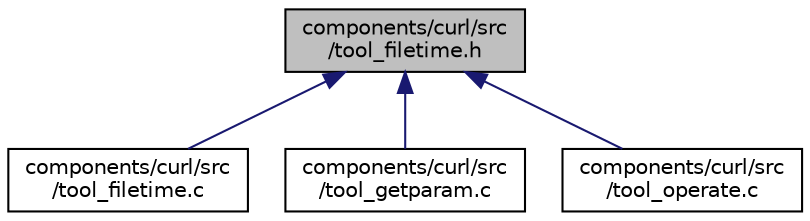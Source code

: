 digraph "components/curl/src/tool_filetime.h"
{
  edge [fontname="Helvetica",fontsize="10",labelfontname="Helvetica",labelfontsize="10"];
  node [fontname="Helvetica",fontsize="10",shape=record];
  Node23 [label="components/curl/src\l/tool_filetime.h",height=0.2,width=0.4,color="black", fillcolor="grey75", style="filled", fontcolor="black"];
  Node23 -> Node24 [dir="back",color="midnightblue",fontsize="10",style="solid",fontname="Helvetica"];
  Node24 [label="components/curl/src\l/tool_filetime.c",height=0.2,width=0.4,color="black", fillcolor="white", style="filled",URL="$tool__filetime_8c.html"];
  Node23 -> Node25 [dir="back",color="midnightblue",fontsize="10",style="solid",fontname="Helvetica"];
  Node25 [label="components/curl/src\l/tool_getparam.c",height=0.2,width=0.4,color="black", fillcolor="white", style="filled",URL="$tool__getparam_8c.html"];
  Node23 -> Node26 [dir="back",color="midnightblue",fontsize="10",style="solid",fontname="Helvetica"];
  Node26 [label="components/curl/src\l/tool_operate.c",height=0.2,width=0.4,color="black", fillcolor="white", style="filled",URL="$tool__operate_8c.html"];
}
